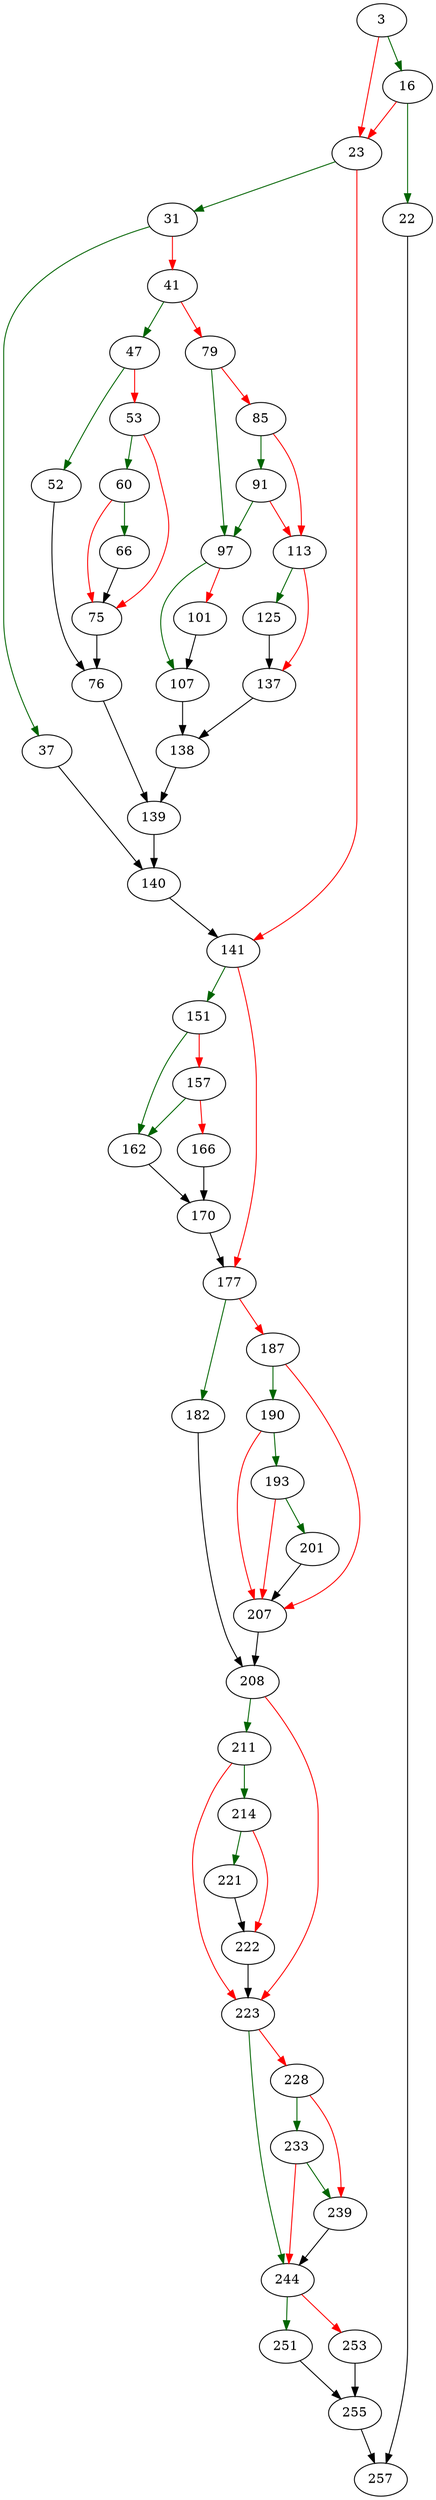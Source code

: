 strict digraph "pager_end_transaction" {
	// Node definitions.
	3 [entry=true];
	16;
	23;
	22;
	257;
	31;
	141;
	37;
	41;
	140;
	47;
	79;
	52;
	53;
	76;
	60;
	75;
	66;
	139;
	97;
	85;
	91;
	113;
	107;
	101;
	138;
	125;
	137;
	151;
	177;
	162;
	157;
	166;
	170;
	182;
	187;
	208;
	190;
	207;
	193;
	201;
	211;
	223;
	214;
	221;
	222;
	244;
	228;
	233;
	239;
	251;
	253;
	255;

	// Edge definitions.
	3 -> 16 [
		color=darkgreen
		cond=true
	];
	3 -> 23 [
		color=red
		cond=false
	];
	16 -> 23 [
		color=red
		cond=false
	];
	16 -> 22 [
		color=darkgreen
		cond=true
	];
	23 -> 31 [
		color=darkgreen
		cond=true
	];
	23 -> 141 [
		color=red
		cond=false
	];
	22 -> 257;
	31 -> 37 [
		color=darkgreen
		cond=true
	];
	31 -> 41 [
		color=red
		cond=false
	];
	141 -> 151 [
		color=darkgreen
		cond=true
	];
	141 -> 177 [
		color=red
		cond=false
	];
	37 -> 140;
	41 -> 47 [
		color=darkgreen
		cond=true
	];
	41 -> 79 [
		color=red
		cond=false
	];
	140 -> 141;
	47 -> 52 [
		color=darkgreen
		cond=true
	];
	47 -> 53 [
		color=red
		cond=false
	];
	79 -> 97 [
		color=darkgreen
		cond=true
	];
	79 -> 85 [
		color=red
		cond=false
	];
	52 -> 76;
	53 -> 60 [
		color=darkgreen
		cond=true
	];
	53 -> 75 [
		color=red
		cond=false
	];
	76 -> 139;
	60 -> 75 [
		color=red
		cond=false
	];
	60 -> 66 [
		color=darkgreen
		cond=true
	];
	75 -> 76;
	66 -> 75;
	139 -> 140;
	97 -> 107 [
		color=darkgreen
		cond=true
	];
	97 -> 101 [
		color=red
		cond=false
	];
	85 -> 91 [
		color=darkgreen
		cond=true
	];
	85 -> 113 [
		color=red
		cond=false
	];
	91 -> 97 [
		color=darkgreen
		cond=true
	];
	91 -> 113 [
		color=red
		cond=false
	];
	113 -> 125 [
		color=darkgreen
		cond=true
	];
	113 -> 137 [
		color=red
		cond=false
	];
	107 -> 138;
	101 -> 107;
	138 -> 139;
	125 -> 137;
	137 -> 138;
	151 -> 162 [
		color=darkgreen
		cond=true
	];
	151 -> 157 [
		color=red
		cond=false
	];
	177 -> 182 [
		color=darkgreen
		cond=true
	];
	177 -> 187 [
		color=red
		cond=false
	];
	162 -> 170;
	157 -> 162 [
		color=darkgreen
		cond=true
	];
	157 -> 166 [
		color=red
		cond=false
	];
	166 -> 170;
	170 -> 177;
	182 -> 208;
	187 -> 190 [
		color=darkgreen
		cond=true
	];
	187 -> 207 [
		color=red
		cond=false
	];
	208 -> 211 [
		color=darkgreen
		cond=true
	];
	208 -> 223 [
		color=red
		cond=false
	];
	190 -> 207 [
		color=red
		cond=false
	];
	190 -> 193 [
		color=darkgreen
		cond=true
	];
	207 -> 208;
	193 -> 207 [
		color=red
		cond=false
	];
	193 -> 201 [
		color=darkgreen
		cond=true
	];
	201 -> 207;
	211 -> 223 [
		color=red
		cond=false
	];
	211 -> 214 [
		color=darkgreen
		cond=true
	];
	223 -> 244 [
		color=darkgreen
		cond=true
	];
	223 -> 228 [
		color=red
		cond=false
	];
	214 -> 221 [
		color=darkgreen
		cond=true
	];
	214 -> 222 [
		color=red
		cond=false
	];
	221 -> 222;
	222 -> 223;
	244 -> 251 [
		color=darkgreen
		cond=true
	];
	244 -> 253 [
		color=red
		cond=false
	];
	228 -> 233 [
		color=darkgreen
		cond=true
	];
	228 -> 239 [
		color=red
		cond=false
	];
	233 -> 244 [
		color=red
		cond=false
	];
	233 -> 239 [
		color=darkgreen
		cond=true
	];
	239 -> 244;
	251 -> 255;
	253 -> 255;
	255 -> 257;
}